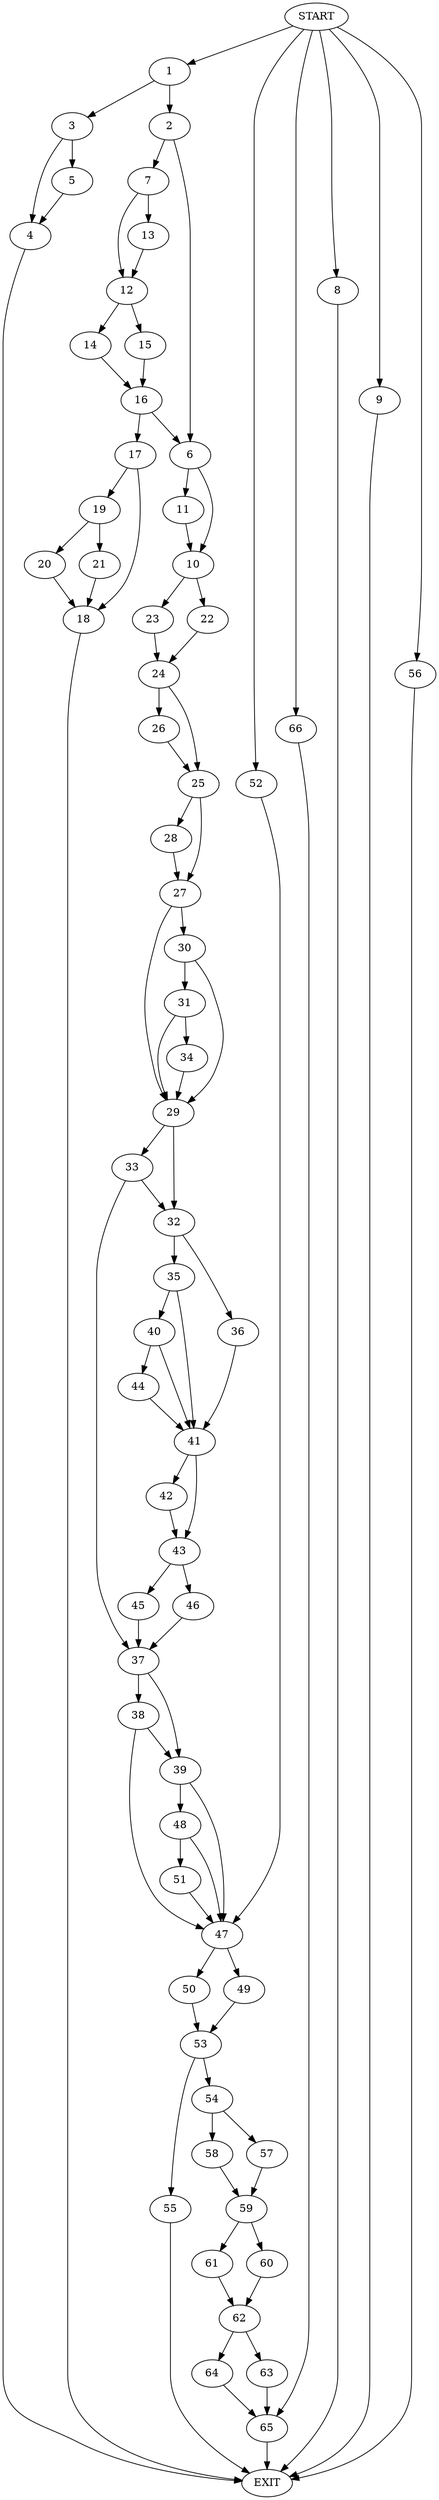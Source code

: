 digraph {
0 [label="START"]
67 [label="EXIT"]
0 -> 1
1 -> 2
1 -> 3
3 -> 4
3 -> 5
2 -> 6
2 -> 7
4 -> 67
5 -> 4
0 -> 8
8 -> 67
0 -> 9
9 -> 67
6 -> 10
6 -> 11
7 -> 12
7 -> 13
13 -> 12
12 -> 14
12 -> 15
14 -> 16
15 -> 16
16 -> 6
16 -> 17
17 -> 18
17 -> 19
18 -> 67
19 -> 20
19 -> 21
21 -> 18
20 -> 18
11 -> 10
10 -> 22
10 -> 23
22 -> 24
23 -> 24
24 -> 25
24 -> 26
25 -> 27
25 -> 28
26 -> 25
27 -> 29
27 -> 30
28 -> 27
30 -> 31
30 -> 29
29 -> 32
29 -> 33
31 -> 34
31 -> 29
34 -> 29
32 -> 35
32 -> 36
33 -> 37
33 -> 32
37 -> 38
37 -> 39
35 -> 40
35 -> 41
36 -> 41
41 -> 42
41 -> 43
40 -> 44
40 -> 41
44 -> 41
42 -> 43
43 -> 45
43 -> 46
46 -> 37
45 -> 37
38 -> 47
38 -> 39
39 -> 48
39 -> 47
47 -> 49
47 -> 50
48 -> 51
48 -> 47
51 -> 47
0 -> 52
52 -> 47
49 -> 53
50 -> 53
53 -> 54
53 -> 55
0 -> 56
56 -> 67
55 -> 67
54 -> 57
54 -> 58
57 -> 59
58 -> 59
59 -> 60
59 -> 61
60 -> 62
61 -> 62
62 -> 63
62 -> 64
63 -> 65
64 -> 65
65 -> 67
0 -> 66
66 -> 65
}
